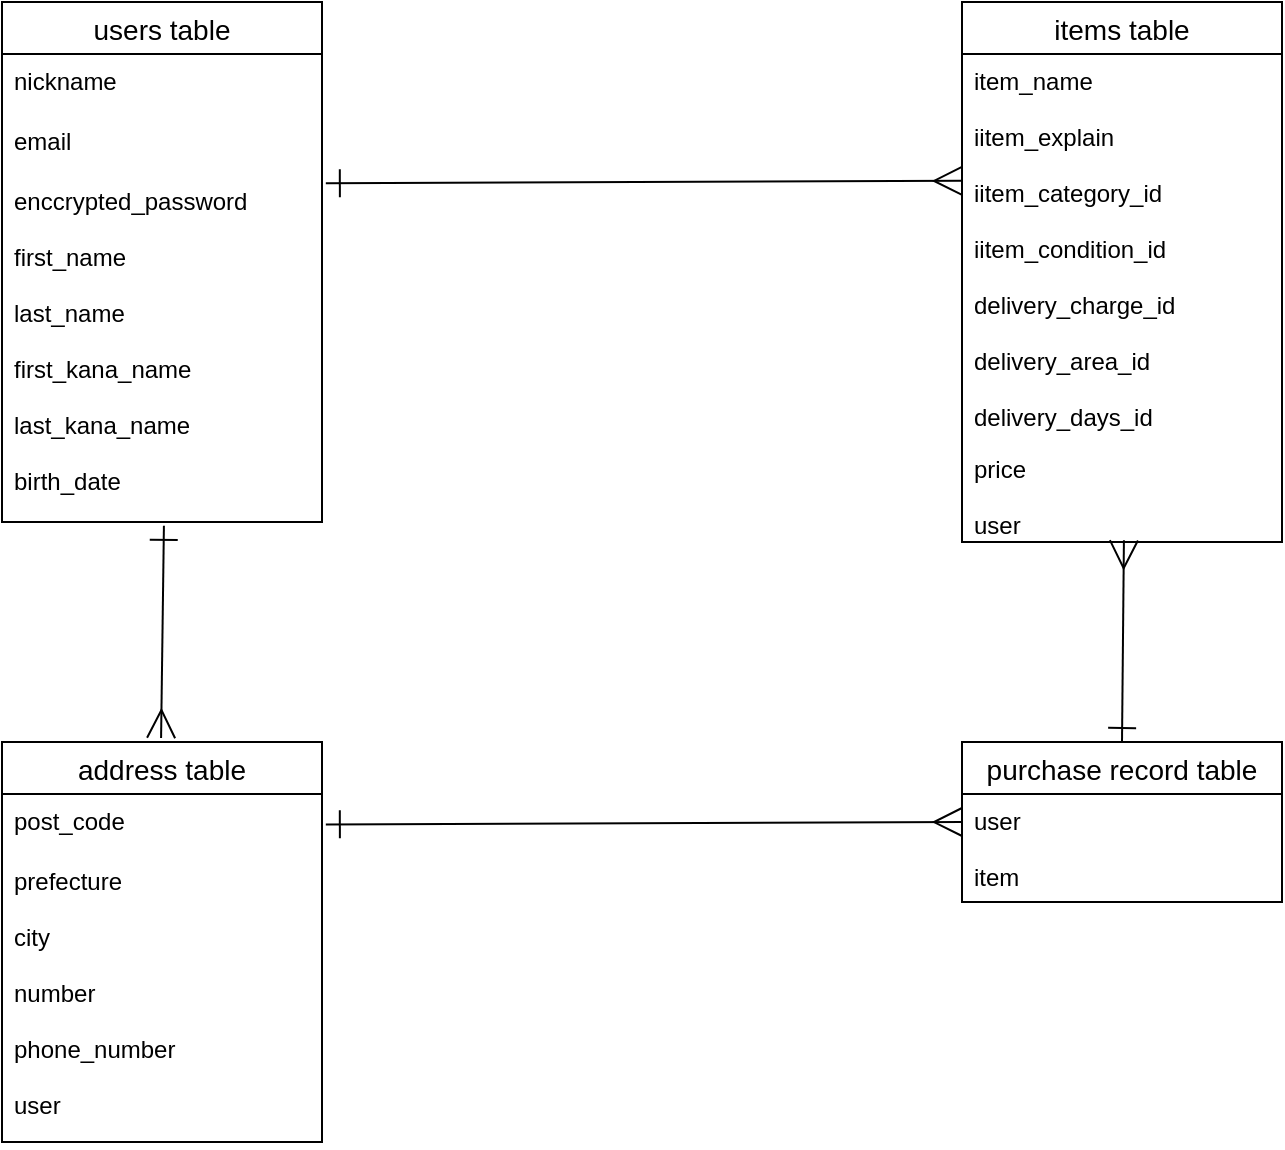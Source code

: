 <mxfile>
    <diagram id="-jNLNQM1h32_YxXEIhjJ" name="ページ1">
        <mxGraphModel dx="725" dy="341" grid="1" gridSize="10" guides="1" tooltips="1" connect="1" arrows="1" fold="1" page="1" pageScale="1" pageWidth="827" pageHeight="1169" math="0" shadow="0">
            <root>
                <mxCell id="0"/>
                <mxCell id="1" parent="0"/>
                <mxCell id="12" value="users table" style="swimlane;fontStyle=0;childLayout=stackLayout;horizontal=1;startSize=26;horizontalStack=0;resizeParent=1;resizeParentMax=0;resizeLast=0;collapsible=1;marginBottom=0;align=center;fontSize=14;" vertex="1" parent="1">
                    <mxGeometry x="40" y="40" width="160" height="260" as="geometry"/>
                </mxCell>
                <mxCell id="13" value="nickname" style="text;strokeColor=none;fillColor=none;spacingLeft=4;spacingRight=4;overflow=hidden;rotatable=0;points=[[0,0.5],[1,0.5]];portConstraint=eastwest;fontSize=12;" vertex="1" parent="12">
                    <mxGeometry y="26" width="160" height="30" as="geometry"/>
                </mxCell>
                <mxCell id="14" value="email" style="text;strokeColor=none;fillColor=none;spacingLeft=4;spacingRight=4;overflow=hidden;rotatable=0;points=[[0,0.5],[1,0.5]];portConstraint=eastwest;fontSize=12;" vertex="1" parent="12">
                    <mxGeometry y="56" width="160" height="30" as="geometry"/>
                </mxCell>
                <mxCell id="15" value="enccrypted_password&#10;&#10;first_name&#10;&#10;last_name&#10;&#10;first_kana_name&#10;&#10;last_kana_name&#10;&#10;birth_date&#10;" style="text;strokeColor=none;fillColor=none;spacingLeft=4;spacingRight=4;overflow=hidden;rotatable=0;points=[[0,0.5],[1,0.5]];portConstraint=eastwest;fontSize=12;" vertex="1" parent="12">
                    <mxGeometry y="86" width="160" height="174" as="geometry"/>
                </mxCell>
                <mxCell id="16" value="items table" style="swimlane;fontStyle=0;childLayout=stackLayout;horizontal=1;startSize=26;horizontalStack=0;resizeParent=1;resizeParentMax=0;resizeLast=0;collapsible=1;marginBottom=0;align=center;fontSize=14;" vertex="1" parent="1">
                    <mxGeometry x="520" y="40" width="160" height="270" as="geometry"/>
                </mxCell>
                <mxCell id="17" value="item_name&#10;&#10;iitem_explain&#10;&#10;iitem_category_id&#10;&#10;iitem_condition_id&#10;&#10;delivery_charge_id&#10;&#10;delivery_area_id&#10;&#10;delivery_days_id" style="text;strokeColor=none;fillColor=none;spacingLeft=4;spacingRight=4;overflow=hidden;rotatable=0;points=[[0,0.5],[1,0.5]];portConstraint=eastwest;fontSize=12;" vertex="1" parent="16">
                    <mxGeometry y="26" width="160" height="194" as="geometry"/>
                </mxCell>
                <mxCell id="18" value="price&#10;&#10;user" style="text;strokeColor=none;fillColor=none;spacingLeft=4;spacingRight=4;overflow=hidden;rotatable=0;points=[[0,0.5],[1,0.5]];portConstraint=eastwest;fontSize=12;" vertex="1" parent="16">
                    <mxGeometry y="220" width="160" height="50" as="geometry"/>
                </mxCell>
                <mxCell id="20" value="address table" style="swimlane;fontStyle=0;childLayout=stackLayout;horizontal=1;startSize=26;horizontalStack=0;resizeParent=1;resizeParentMax=0;resizeLast=0;collapsible=1;marginBottom=0;align=center;fontSize=14;" vertex="1" parent="1">
                    <mxGeometry x="40" y="410" width="160" height="200" as="geometry"/>
                </mxCell>
                <mxCell id="21" value="post_code" style="text;strokeColor=none;fillColor=none;spacingLeft=4;spacingRight=4;overflow=hidden;rotatable=0;points=[[0,0.5],[1,0.5]];portConstraint=eastwest;fontSize=12;" vertex="1" parent="20">
                    <mxGeometry y="26" width="160" height="30" as="geometry"/>
                </mxCell>
                <mxCell id="22" value="prefecture&#10;&#10;city&#10;&#10;number" style="text;strokeColor=none;fillColor=none;spacingLeft=4;spacingRight=4;overflow=hidden;rotatable=0;points=[[0,0.5],[1,0.5]];portConstraint=eastwest;fontSize=12;" vertex="1" parent="20">
                    <mxGeometry y="56" width="160" height="84" as="geometry"/>
                </mxCell>
                <mxCell id="23" value="phone_number&#10;&#10;user" style="text;strokeColor=none;fillColor=none;spacingLeft=4;spacingRight=4;overflow=hidden;rotatable=0;points=[[0,0.5],[1,0.5]];portConstraint=eastwest;fontSize=12;" vertex="1" parent="20">
                    <mxGeometry y="140" width="160" height="60" as="geometry"/>
                </mxCell>
                <mxCell id="32" style="edgeStyle=none;rounded=0;html=1;startArrow=ERone;startFill=0;endArrow=ERmany;endFill=0;startSize=12;endSize=12;entryX=0.506;entryY=0.983;entryDx=0;entryDy=0;entryPerimeter=0;exitX=0.5;exitY=0;exitDx=0;exitDy=0;" edge="1" parent="1" source="24" target="18">
                    <mxGeometry relative="1" as="geometry">
                        <mxPoint x="600" y="180" as="targetPoint"/>
                        <Array as="points"/>
                    </mxGeometry>
                </mxCell>
                <mxCell id="24" value="purchase record table" style="swimlane;fontStyle=0;childLayout=stackLayout;horizontal=1;startSize=26;horizontalStack=0;resizeParent=1;resizeParentMax=0;resizeLast=0;collapsible=1;marginBottom=0;align=center;fontSize=14;" vertex="1" parent="1">
                    <mxGeometry x="520" y="410" width="160" height="80" as="geometry"/>
                </mxCell>
                <mxCell id="26" value="user&#10;&#10;item" style="text;strokeColor=none;fillColor=none;spacingLeft=4;spacingRight=4;overflow=hidden;rotatable=0;points=[[0,0.5],[1,0.5]];portConstraint=eastwest;fontSize=12;" vertex="1" parent="24">
                    <mxGeometry y="26" width="160" height="54" as="geometry"/>
                </mxCell>
                <mxCell id="31" style="edgeStyle=none;html=1;entryX=-0.012;entryY=0.083;entryDx=0;entryDy=0;entryPerimeter=0;rounded=0;endArrow=ERmany;endFill=0;startArrow=ERone;startFill=0;endSize=12;startSize=12;" edge="1" parent="1">
                    <mxGeometry relative="1" as="geometry">
                        <mxPoint x="201.92" y="130.607" as="sourcePoint"/>
                        <mxPoint x="520.0" y="129.4" as="targetPoint"/>
                    </mxGeometry>
                </mxCell>
                <mxCell id="33" style="edgeStyle=none;html=1;entryX=-0.012;entryY=0.083;entryDx=0;entryDy=0;entryPerimeter=0;rounded=0;endArrow=ERmany;endFill=0;startArrow=ERone;startFill=0;endSize=12;startSize=12;" edge="1" parent="1">
                    <mxGeometry relative="1" as="geometry">
                        <mxPoint x="201.92" y="451.207" as="sourcePoint"/>
                        <mxPoint x="520" y="450" as="targetPoint"/>
                    </mxGeometry>
                </mxCell>
                <mxCell id="34" style="edgeStyle=none;rounded=0;html=1;startArrow=ERmany;startFill=0;endArrow=ERone;endFill=0;startSize=12;endSize=12;entryX=0.506;entryY=1.011;entryDx=0;entryDy=0;entryPerimeter=0;" edge="1" parent="1" target="15">
                    <mxGeometry relative="1" as="geometry">
                        <mxPoint x="119.5" y="350" as="targetPoint"/>
                        <mxPoint x="119.54" y="408" as="sourcePoint"/>
                        <Array as="points">
                            <mxPoint x="119.54" y="407.51"/>
                        </Array>
                    </mxGeometry>
                </mxCell>
            </root>
        </mxGraphModel>
    </diagram>
</mxfile>